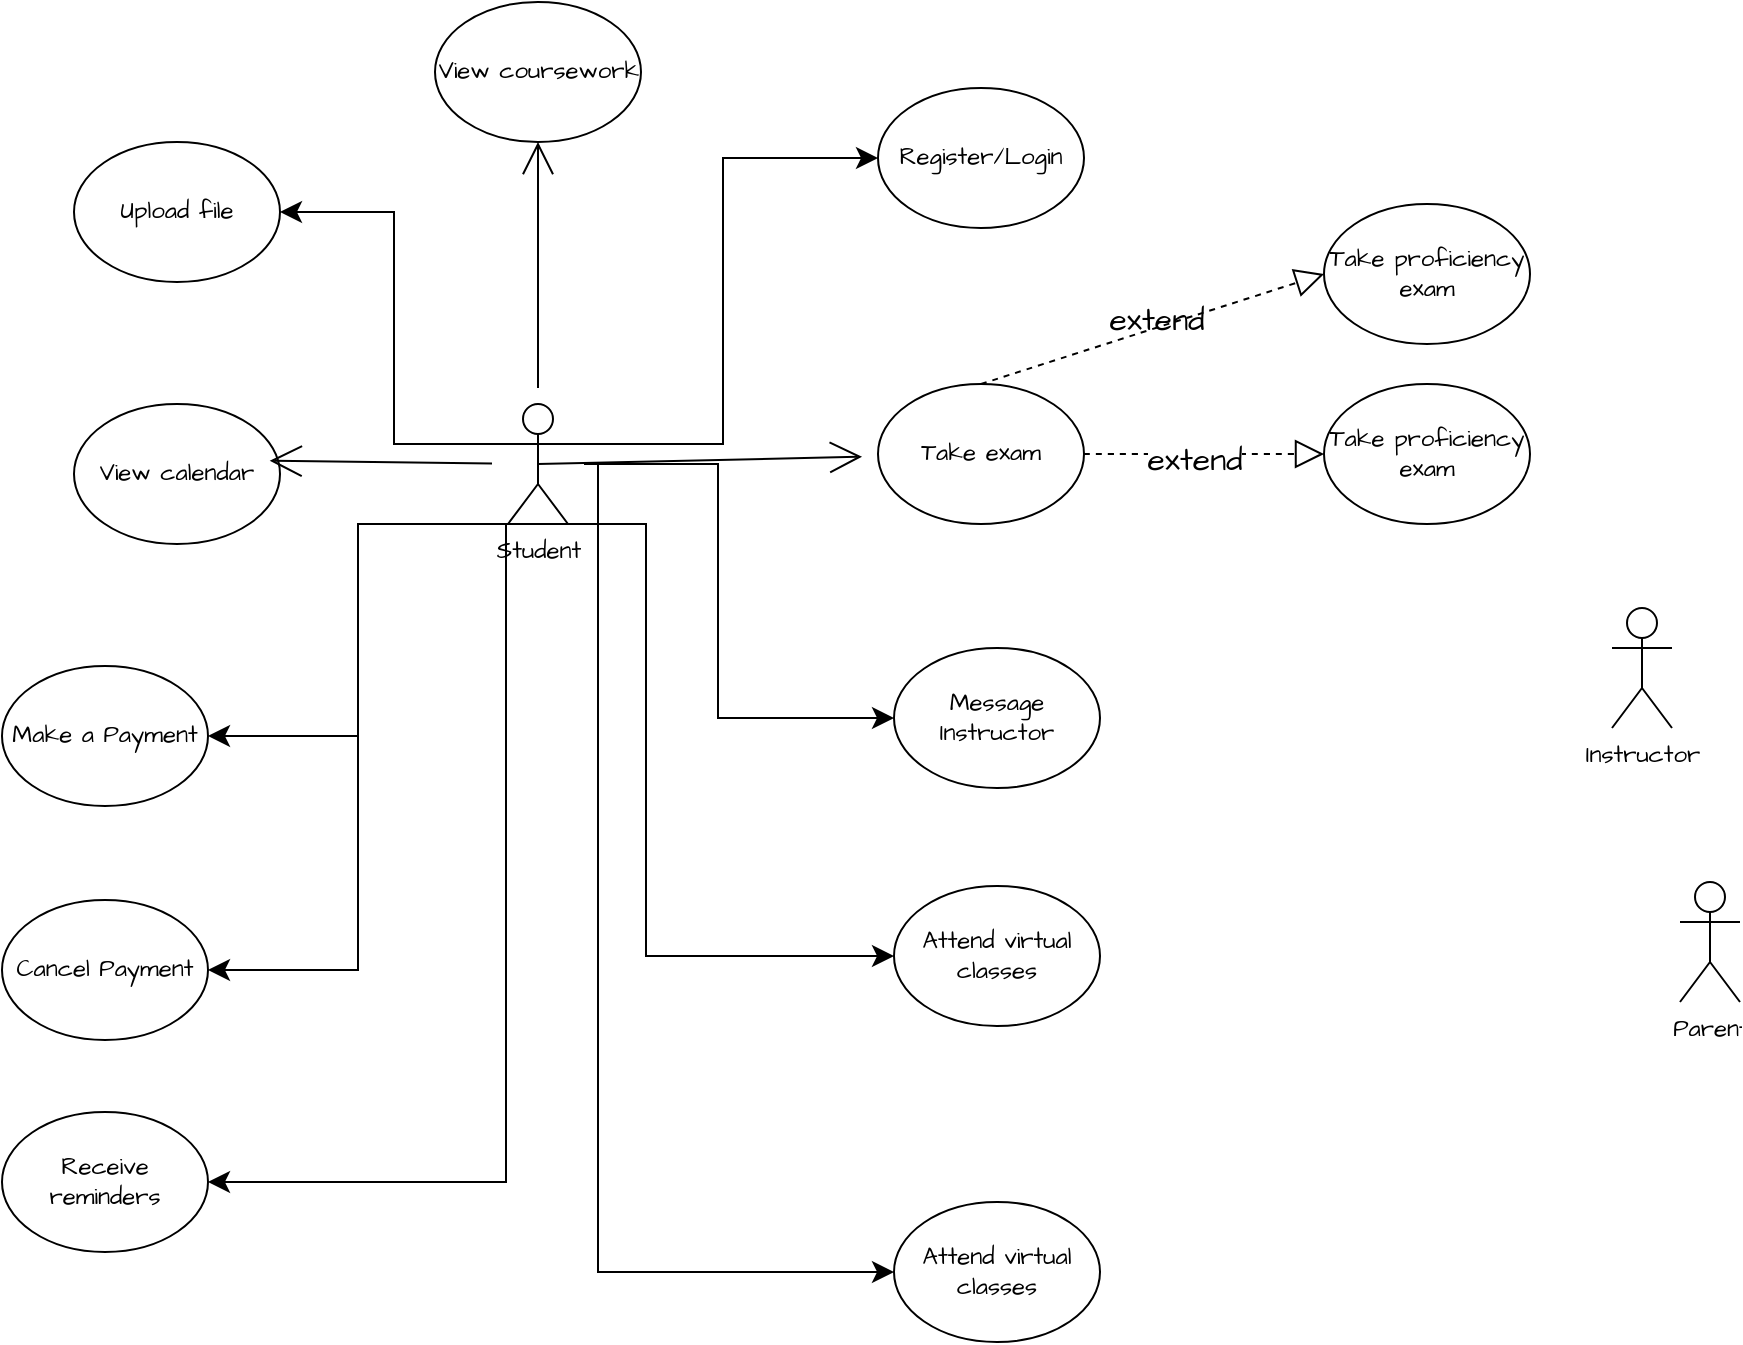 <mxfile version="26.2.14">
  <diagram name="Page-1" id="RRGI0q7L0don1T7-6ic6">
    <mxGraphModel dx="2420" dy="702" grid="0" gridSize="10" guides="1" tooltips="1" connect="1" arrows="1" fold="1" page="0" pageScale="1" pageWidth="850" pageHeight="1100" math="0" shadow="0">
      <root>
        <mxCell id="0" />
        <mxCell id="1" parent="0" />
        <mxCell id="d5JYhiwHxwO2VvrhSVND-21" style="edgeStyle=none;curved=1;rounded=0;orthogonalLoop=1;jettySize=auto;html=1;exitX=0.5;exitY=0.5;exitDx=0;exitDy=0;exitPerimeter=0;fontFamily=Architects Daughter;fontSource=https%3A%2F%2Ffonts.googleapis.com%2Fcss%3Ffamily%3DArchitects%2BDaughter;fontSize=16;startSize=14;endArrow=open;endSize=14;sourcePerimeterSpacing=8;targetPerimeterSpacing=8;" edge="1" parent="1" source="d5JYhiwHxwO2VvrhSVND-2" target="d5JYhiwHxwO2VvrhSVND-7">
          <mxGeometry relative="1" as="geometry" />
        </mxCell>
        <mxCell id="d5JYhiwHxwO2VvrhSVND-23" style="edgeStyle=none;curved=1;rounded=0;orthogonalLoop=1;jettySize=auto;html=1;entryX=0.5;entryY=1;entryDx=0;entryDy=0;fontFamily=Architects Daughter;fontSource=https%3A%2F%2Ffonts.googleapis.com%2Fcss%3Ffamily%3DArchitects%2BDaughter;fontSize=16;startSize=14;endArrow=open;endSize=14;sourcePerimeterSpacing=8;targetPerimeterSpacing=8;" edge="1" parent="1" source="d5JYhiwHxwO2VvrhSVND-2" target="d5JYhiwHxwO2VvrhSVND-9">
          <mxGeometry relative="1" as="geometry" />
        </mxCell>
        <mxCell id="d5JYhiwHxwO2VvrhSVND-2" value="Student&lt;div&gt;&lt;br&gt;&lt;/div&gt;" style="shape=umlActor;verticalLabelPosition=bottom;verticalAlign=top;html=1;outlineConnect=0;fontFamily=Architects Daughter;fontSource=https%3A%2F%2Ffonts.googleapis.com%2Fcss%3Ffamily%3DArchitects%2BDaughter;" vertex="1" parent="1">
          <mxGeometry x="-150" y="497" width="30" height="60" as="geometry" />
        </mxCell>
        <mxCell id="d5JYhiwHxwO2VvrhSVND-3" value="&lt;div&gt;Parent&lt;/div&gt;&lt;div&gt;&lt;br&gt;&lt;/div&gt;" style="shape=umlActor;verticalLabelPosition=bottom;verticalAlign=top;html=1;outlineConnect=0;fontFamily=Architects Daughter;fontSource=https%3A%2F%2Ffonts.googleapis.com%2Fcss%3Ffamily%3DArchitects%2BDaughter;" vertex="1" parent="1">
          <mxGeometry x="436" y="736" width="30" height="60" as="geometry" />
        </mxCell>
        <mxCell id="d5JYhiwHxwO2VvrhSVND-4" value="&lt;div&gt;Instructor&lt;/div&gt;&lt;div&gt;&lt;br&gt;&lt;/div&gt;" style="shape=umlActor;verticalLabelPosition=bottom;verticalAlign=top;html=1;outlineConnect=0;fontFamily=Architects Daughter;fontSource=https%3A%2F%2Ffonts.googleapis.com%2Fcss%3Ffamily%3DArchitects%2BDaughter;" vertex="1" parent="1">
          <mxGeometry x="402" y="599" width="30" height="60" as="geometry" />
        </mxCell>
        <mxCell id="d5JYhiwHxwO2VvrhSVND-6" value="Register/Login" style="ellipse;whiteSpace=wrap;html=1;fontFamily=Architects Daughter;fontSource=https%3A%2F%2Ffonts.googleapis.com%2Fcss%3Ffamily%3DArchitects%2BDaughter;" vertex="1" parent="1">
          <mxGeometry x="35" y="339" width="103" height="70" as="geometry" />
        </mxCell>
        <mxCell id="d5JYhiwHxwO2VvrhSVND-7" value="Take exam" style="ellipse;whiteSpace=wrap;html=1;fontFamily=Architects Daughter;fontSource=https%3A%2F%2Ffonts.googleapis.com%2Fcss%3Ffamily%3DArchitects%2BDaughter;" vertex="1" parent="1">
          <mxGeometry x="35" y="487" width="103" height="70" as="geometry" />
        </mxCell>
        <mxCell id="d5JYhiwHxwO2VvrhSVND-8" value="Message Instructor" style="ellipse;whiteSpace=wrap;html=1;fontFamily=Architects Daughter;fontSource=https%3A%2F%2Ffonts.googleapis.com%2Fcss%3Ffamily%3DArchitects%2BDaughter;" vertex="1" parent="1">
          <mxGeometry x="43" y="619" width="103" height="70" as="geometry" />
        </mxCell>
        <mxCell id="d5JYhiwHxwO2VvrhSVND-9" value="View coursework" style="ellipse;whiteSpace=wrap;html=1;fontFamily=Architects Daughter;fontSource=https%3A%2F%2Ffonts.googleapis.com%2Fcss%3Ffamily%3DArchitects%2BDaughter;" vertex="1" parent="1">
          <mxGeometry x="-186.5" y="296" width="103" height="70" as="geometry" />
        </mxCell>
        <mxCell id="d5JYhiwHxwO2VvrhSVND-10" value="Upload file" style="ellipse;whiteSpace=wrap;html=1;fontFamily=Architects Daughter;fontSource=https%3A%2F%2Ffonts.googleapis.com%2Fcss%3Ffamily%3DArchitects%2BDaughter;" vertex="1" parent="1">
          <mxGeometry x="-367" y="366" width="103" height="70" as="geometry" />
        </mxCell>
        <mxCell id="d5JYhiwHxwO2VvrhSVND-14" value="View calendar" style="ellipse;whiteSpace=wrap;html=1;fontFamily=Architects Daughter;fontSource=https%3A%2F%2Ffonts.googleapis.com%2Fcss%3Ffamily%3DArchitects%2BDaughter;" vertex="1" parent="1">
          <mxGeometry x="-367" y="497" width="103" height="70" as="geometry" />
        </mxCell>
        <mxCell id="d5JYhiwHxwO2VvrhSVND-15" value="Make a Payment" style="ellipse;whiteSpace=wrap;html=1;fontFamily=Architects Daughter;fontSource=https%3A%2F%2Ffonts.googleapis.com%2Fcss%3Ffamily%3DArchitects%2BDaughter;" vertex="1" parent="1">
          <mxGeometry x="-403" y="628" width="103" height="70" as="geometry" />
        </mxCell>
        <mxCell id="d5JYhiwHxwO2VvrhSVND-16" value="Cancel Payment" style="ellipse;whiteSpace=wrap;html=1;fontFamily=Architects Daughter;fontSource=https%3A%2F%2Ffonts.googleapis.com%2Fcss%3Ffamily%3DArchitects%2BDaughter;" vertex="1" parent="1">
          <mxGeometry x="-403" y="745" width="103" height="70" as="geometry" />
        </mxCell>
        <mxCell id="d5JYhiwHxwO2VvrhSVND-17" value="Receive reminders" style="ellipse;whiteSpace=wrap;html=1;fontFamily=Architects Daughter;fontSource=https%3A%2F%2Ffonts.googleapis.com%2Fcss%3Ffamily%3DArchitects%2BDaughter;" vertex="1" parent="1">
          <mxGeometry x="-403" y="851" width="103" height="70" as="geometry" />
        </mxCell>
        <mxCell id="d5JYhiwHxwO2VvrhSVND-20" value="" style="edgeStyle=elbowEdgeStyle;elbow=horizontal;endArrow=classic;html=1;curved=0;rounded=0;endSize=8;startSize=8;fontFamily=Architects Daughter;fontSource=https%3A%2F%2Ffonts.googleapis.com%2Fcss%3Ffamily%3DArchitects%2BDaughter;fontSize=16;sourcePerimeterSpacing=8;targetPerimeterSpacing=8;entryX=0;entryY=0.5;entryDx=0;entryDy=0;" edge="1" parent="1" target="d5JYhiwHxwO2VvrhSVND-6">
          <mxGeometry width="50" height="50" relative="1" as="geometry">
            <mxPoint x="-120" y="517" as="sourcePoint" />
            <mxPoint x="-66" y="371" as="targetPoint" />
          </mxGeometry>
        </mxCell>
        <mxCell id="d5JYhiwHxwO2VvrhSVND-22" value="" style="edgeStyle=elbowEdgeStyle;elbow=horizontal;endArrow=classic;html=1;curved=0;rounded=0;endSize=8;startSize=8;fontFamily=Architects Daughter;fontSource=https%3A%2F%2Ffonts.googleapis.com%2Fcss%3Ffamily%3DArchitects%2BDaughter;fontSize=16;sourcePerimeterSpacing=8;targetPerimeterSpacing=8;entryX=0;entryY=0.5;entryDx=0;entryDy=0;" edge="1" parent="1" source="d5JYhiwHxwO2VvrhSVND-2" target="d5JYhiwHxwO2VvrhSVND-8">
          <mxGeometry width="50" height="50" relative="1" as="geometry">
            <mxPoint x="-131" y="526" as="sourcePoint" />
            <mxPoint x="-18" y="609" as="targetPoint" />
            <Array as="points">
              <mxPoint x="-45" y="585" />
            </Array>
          </mxGeometry>
        </mxCell>
        <mxCell id="d5JYhiwHxwO2VvrhSVND-24" value="" style="edgeStyle=elbowEdgeStyle;elbow=horizontal;endArrow=classic;html=1;curved=0;rounded=0;endSize=8;startSize=8;fontFamily=Architects Daughter;fontSource=https%3A%2F%2Ffonts.googleapis.com%2Fcss%3Ffamily%3DArchitects%2BDaughter;fontSize=16;sourcePerimeterSpacing=8;targetPerimeterSpacing=8;exitX=0;exitY=0.333;exitDx=0;exitDy=0;exitPerimeter=0;entryX=1;entryY=0.5;entryDx=0;entryDy=0;" edge="1" parent="1" source="d5JYhiwHxwO2VvrhSVND-2" target="d5JYhiwHxwO2VvrhSVND-10">
          <mxGeometry width="50" height="50" relative="1" as="geometry">
            <mxPoint x="-241" y="524" as="sourcePoint" />
            <mxPoint x="-191" y="474" as="targetPoint" />
          </mxGeometry>
        </mxCell>
        <mxCell id="d5JYhiwHxwO2VvrhSVND-26" style="edgeStyle=none;curved=1;rounded=0;orthogonalLoop=1;jettySize=auto;html=1;entryX=0.95;entryY=0.405;entryDx=0;entryDy=0;entryPerimeter=0;fontFamily=Architects Daughter;fontSource=https%3A%2F%2Ffonts.googleapis.com%2Fcss%3Ffamily%3DArchitects%2BDaughter;fontSize=16;startSize=14;endArrow=open;endSize=14;sourcePerimeterSpacing=8;targetPerimeterSpacing=8;" edge="1" parent="1" source="d5JYhiwHxwO2VvrhSVND-2" target="d5JYhiwHxwO2VvrhSVND-14">
          <mxGeometry relative="1" as="geometry" />
        </mxCell>
        <mxCell id="d5JYhiwHxwO2VvrhSVND-27" value="" style="edgeStyle=elbowEdgeStyle;elbow=horizontal;endArrow=classic;html=1;curved=0;rounded=0;endSize=8;startSize=8;fontFamily=Architects Daughter;fontSource=https%3A%2F%2Ffonts.googleapis.com%2Fcss%3Ffamily%3DArchitects%2BDaughter;fontSize=16;sourcePerimeterSpacing=8;targetPerimeterSpacing=8;exitX=0;exitY=1;exitDx=0;exitDy=0;exitPerimeter=0;entryX=1;entryY=0.5;entryDx=0;entryDy=0;" edge="1" parent="1" source="d5JYhiwHxwO2VvrhSVND-2" target="d5JYhiwHxwO2VvrhSVND-15">
          <mxGeometry width="50" height="50" relative="1" as="geometry">
            <mxPoint x="-196" y="681" as="sourcePoint" />
            <mxPoint x="-146" y="631" as="targetPoint" />
          </mxGeometry>
        </mxCell>
        <mxCell id="d5JYhiwHxwO2VvrhSVND-29" value="" style="edgeStyle=elbowEdgeStyle;elbow=horizontal;endArrow=classic;html=1;curved=0;rounded=0;endSize=8;startSize=8;fontFamily=Architects Daughter;fontSource=https%3A%2F%2Ffonts.googleapis.com%2Fcss%3Ffamily%3DArchitects%2BDaughter;fontSize=16;sourcePerimeterSpacing=8;targetPerimeterSpacing=8;exitX=0;exitY=1;exitDx=0;exitDy=0;exitPerimeter=0;entryX=1;entryY=0.5;entryDx=0;entryDy=0;" edge="1" parent="1" source="d5JYhiwHxwO2VvrhSVND-2" target="d5JYhiwHxwO2VvrhSVND-16">
          <mxGeometry width="50" height="50" relative="1" as="geometry">
            <mxPoint x="-84" y="691" as="sourcePoint" />
            <mxPoint x="-34" y="641" as="targetPoint" />
          </mxGeometry>
        </mxCell>
        <mxCell id="d5JYhiwHxwO2VvrhSVND-30" value="" style="edgeStyle=elbowEdgeStyle;elbow=horizontal;endArrow=classic;html=1;curved=0;rounded=0;endSize=8;startSize=8;fontFamily=Architects Daughter;fontSource=https%3A%2F%2Ffonts.googleapis.com%2Fcss%3Ffamily%3DArchitects%2BDaughter;fontSize=16;sourcePerimeterSpacing=8;targetPerimeterSpacing=8;exitX=1;exitY=1;exitDx=0;exitDy=0;exitPerimeter=0;entryX=1;entryY=0.5;entryDx=0;entryDy=0;" edge="1" parent="1" source="d5JYhiwHxwO2VvrhSVND-2" target="d5JYhiwHxwO2VvrhSVND-17">
          <mxGeometry width="50" height="50" relative="1" as="geometry">
            <mxPoint x="-84" y="728" as="sourcePoint" />
            <mxPoint x="-34" y="678" as="targetPoint" />
            <Array as="points">
              <mxPoint x="-151" y="722" />
            </Array>
          </mxGeometry>
        </mxCell>
        <mxCell id="d5JYhiwHxwO2VvrhSVND-31" value="Attend virtual classes" style="ellipse;whiteSpace=wrap;html=1;fontFamily=Architects Daughter;fontSource=https%3A%2F%2Ffonts.googleapis.com%2Fcss%3Ffamily%3DArchitects%2BDaughter;" vertex="1" parent="1">
          <mxGeometry x="43" y="738" width="103" height="70" as="geometry" />
        </mxCell>
        <mxCell id="d5JYhiwHxwO2VvrhSVND-32" value="" style="edgeStyle=elbowEdgeStyle;elbow=horizontal;endArrow=classic;html=1;curved=0;rounded=0;endSize=8;startSize=8;fontFamily=Architects Daughter;fontSource=https%3A%2F%2Ffonts.googleapis.com%2Fcss%3Ffamily%3DArchitects%2BDaughter;fontSize=16;sourcePerimeterSpacing=8;targetPerimeterSpacing=8;exitX=1;exitY=1;exitDx=0;exitDy=0;exitPerimeter=0;entryX=0;entryY=0.5;entryDx=0;entryDy=0;" edge="1" parent="1" source="d5JYhiwHxwO2VvrhSVND-2" target="d5JYhiwHxwO2VvrhSVND-31">
          <mxGeometry width="50" height="50" relative="1" as="geometry">
            <mxPoint x="-84" y="622" as="sourcePoint" />
            <mxPoint x="-34" y="572" as="targetPoint" />
            <Array as="points">
              <mxPoint x="-81" y="668" />
            </Array>
          </mxGeometry>
        </mxCell>
        <mxCell id="d5JYhiwHxwO2VvrhSVND-33" value="Take proficiency exam" style="ellipse;whiteSpace=wrap;html=1;fontFamily=Architects Daughter;fontSource=https%3A%2F%2Ffonts.googleapis.com%2Fcss%3Ffamily%3DArchitects%2BDaughter;" vertex="1" parent="1">
          <mxGeometry x="258" y="487" width="103" height="70" as="geometry" />
        </mxCell>
        <mxCell id="d5JYhiwHxwO2VvrhSVND-36" value="" style="endArrow=block;dashed=1;endFill=0;endSize=12;html=1;rounded=0;fontFamily=Architects Daughter;fontSource=https%3A%2F%2Ffonts.googleapis.com%2Fcss%3Ffamily%3DArchitects%2BDaughter;fontSize=16;sourcePerimeterSpacing=8;targetPerimeterSpacing=8;curved=1;exitX=1;exitY=0.5;exitDx=0;exitDy=0;entryX=0;entryY=0.5;entryDx=0;entryDy=0;" edge="1" parent="1" source="d5JYhiwHxwO2VvrhSVND-7" target="d5JYhiwHxwO2VvrhSVND-33">
          <mxGeometry width="160" relative="1" as="geometry">
            <mxPoint x="126" y="579" as="sourcePoint" />
            <mxPoint x="286" y="579" as="targetPoint" />
          </mxGeometry>
        </mxCell>
        <mxCell id="d5JYhiwHxwO2VvrhSVND-37" value="extend" style="edgeLabel;html=1;align=center;verticalAlign=middle;resizable=0;points=[];fontSize=16;fontFamily=Architects Daughter;fontSource=https%3A%2F%2Ffonts.googleapis.com%2Fcss%3Ffamily%3DArchitects%2BDaughter;" vertex="1" connectable="0" parent="d5JYhiwHxwO2VvrhSVND-36">
          <mxGeometry x="-0.08" y="-3" relative="1" as="geometry">
            <mxPoint as="offset" />
          </mxGeometry>
        </mxCell>
        <mxCell id="d5JYhiwHxwO2VvrhSVND-38" value="Take proficiency exam" style="ellipse;whiteSpace=wrap;html=1;fontFamily=Architects Daughter;fontSource=https%3A%2F%2Ffonts.googleapis.com%2Fcss%3Ffamily%3DArchitects%2BDaughter;" vertex="1" parent="1">
          <mxGeometry x="258" y="397" width="103" height="70" as="geometry" />
        </mxCell>
        <mxCell id="d5JYhiwHxwO2VvrhSVND-39" value="extend" style="edgeLabel;html=1;align=center;verticalAlign=middle;resizable=0;points=[];fontSize=16;fontFamily=Architects Daughter;fontSource=https%3A%2F%2Ffonts.googleapis.com%2Fcss%3Ffamily%3DArchitects%2BDaughter;" vertex="1" connectable="0" parent="1">
          <mxGeometry x="173.997" y="455.0" as="geometry" />
        </mxCell>
        <mxCell id="d5JYhiwHxwO2VvrhSVND-40" value="" style="endArrow=block;dashed=1;endFill=0;endSize=12;html=1;rounded=0;fontFamily=Architects Daughter;fontSource=https%3A%2F%2Ffonts.googleapis.com%2Fcss%3Ffamily%3DArchitects%2BDaughter;fontSize=16;sourcePerimeterSpacing=8;targetPerimeterSpacing=8;curved=1;entryX=0;entryY=0.5;entryDx=0;entryDy=0;exitX=0.5;exitY=0;exitDx=0;exitDy=0;" edge="1" parent="1" source="d5JYhiwHxwO2VvrhSVND-7" target="d5JYhiwHxwO2VvrhSVND-38">
          <mxGeometry width="160" relative="1" as="geometry">
            <mxPoint x="82" y="431" as="sourcePoint" />
            <mxPoint x="247" y="436" as="targetPoint" />
          </mxGeometry>
        </mxCell>
        <mxCell id="d5JYhiwHxwO2VvrhSVND-45" value="Attend virtual classes" style="ellipse;whiteSpace=wrap;html=1;fontFamily=Architects Daughter;fontSource=https%3A%2F%2Ffonts.googleapis.com%2Fcss%3Ffamily%3DArchitects%2BDaughter;" vertex="1" parent="1">
          <mxGeometry x="43" y="896" width="103" height="70" as="geometry" />
        </mxCell>
        <mxCell id="d5JYhiwHxwO2VvrhSVND-46" value="" style="edgeStyle=elbowEdgeStyle;elbow=horizontal;endArrow=classic;html=1;curved=0;rounded=0;endSize=8;startSize=8;fontFamily=Architects Daughter;fontSource=https%3A%2F%2Ffonts.googleapis.com%2Fcss%3Ffamily%3DArchitects%2BDaughter;fontSize=16;sourcePerimeterSpacing=8;targetPerimeterSpacing=8;entryX=0;entryY=0.5;entryDx=0;entryDy=0;" edge="1" parent="1" source="d5JYhiwHxwO2VvrhSVND-2" target="d5JYhiwHxwO2VvrhSVND-45">
          <mxGeometry width="50" height="50" relative="1" as="geometry">
            <mxPoint x="-21" y="914" as="sourcePoint" />
            <mxPoint x="29" y="864" as="targetPoint" />
            <Array as="points">
              <mxPoint x="-105" y="726" />
            </Array>
          </mxGeometry>
        </mxCell>
      </root>
    </mxGraphModel>
  </diagram>
</mxfile>
